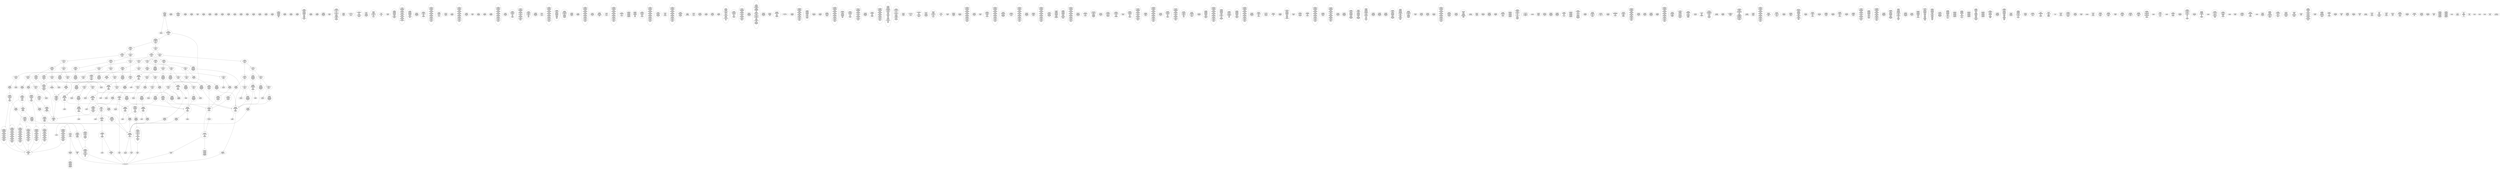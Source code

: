 /* Generated by GvGen v.1.0 (https://www.github.com/stricaud/gvgen) */

digraph G {
compound=true;
   node1 [label="[anywhere]"];
   node2 [label="# 0x0
PUSHX Data
PUSHX Data
MSTORE
CALLVALUE
ISZERO
PUSHX Data
JUMPI
"];
   node3 [label="# 0xc
PUSHX Data
REVERT
"];
   node4 [label="# 0x10
JUMPDEST
PUSHX LogicData
CALLDATASIZE
LT
PUSHX Data
JUMPI
"];
   node5 [label="# 0x1a
PUSHX Data
CALLDATALOAD
PUSHX BitData
SHR
PUSHX LogicData
GT
PUSHX Data
JUMPI
"];
   node6 [label="# 0x2b
PUSHX LogicData
GT
PUSHX Data
JUMPI
"];
   node7 [label="# 0x36
PUSHX LogicData
GT
PUSHX Data
JUMPI
"];
   node8 [label="# 0x41
PUSHX LogicData
GT
PUSHX Data
JUMPI
"];
   node9 [label="# 0x4c
PUSHX LogicData
EQ
PUSHX Data
JUMPI
"];
   node10 [label="# 0x57
PUSHX LogicData
EQ
PUSHX Data
JUMPI
"];
   node11 [label="# 0x62
PUSHX LogicData
EQ
PUSHX Data
JUMPI
"];
   node12 [label="# 0x6d
PUSHX Data
REVERT
"];
   node13 [label="# 0x71
JUMPDEST
PUSHX LogicData
EQ
PUSHX Data
JUMPI
"];
   node14 [label="# 0x7d
PUSHX LogicData
EQ
PUSHX Data
JUMPI
"];
   node15 [label="# 0x88
PUSHX Data
REVERT
"];
   node16 [label="# 0x8c
JUMPDEST
PUSHX LogicData
GT
PUSHX Data
JUMPI
"];
   node17 [label="# 0x98
PUSHX LogicData
EQ
PUSHX Data
JUMPI
"];
   node18 [label="# 0xa3
PUSHX LogicData
EQ
PUSHX Data
JUMPI
"];
   node19 [label="# 0xae
PUSHX LogicData
EQ
PUSHX Data
JUMPI
"];
   node20 [label="# 0xb9
PUSHX Data
REVERT
"];
   node21 [label="# 0xbd
JUMPDEST
PUSHX LogicData
EQ
PUSHX Data
JUMPI
"];
   node22 [label="# 0xc9
PUSHX LogicData
EQ
PUSHX Data
JUMPI
"];
   node23 [label="# 0xd4
PUSHX Data
REVERT
"];
   node24 [label="# 0xd8
JUMPDEST
PUSHX LogicData
GT
PUSHX Data
JUMPI
"];
   node25 [label="# 0xe4
PUSHX LogicData
GT
PUSHX Data
JUMPI
"];
   node26 [label="# 0xef
PUSHX LogicData
EQ
PUSHX Data
JUMPI
"];
   node27 [label="# 0xfa
PUSHX LogicData
EQ
PUSHX Data
JUMPI
"];
   node28 [label="# 0x105
PUSHX LogicData
EQ
PUSHX Data
JUMPI
"];
   node29 [label="# 0x110
PUSHX Data
REVERT
"];
   node30 [label="# 0x114
JUMPDEST
PUSHX LogicData
EQ
PUSHX Data
JUMPI
"];
   node31 [label="# 0x120
PUSHX LogicData
EQ
PUSHX Data
JUMPI
"];
   node32 [label="# 0x12b
PUSHX Data
REVERT
"];
   node33 [label="# 0x12f
JUMPDEST
PUSHX LogicData
EQ
PUSHX Data
JUMPI
"];
   node34 [label="# 0x13b
PUSHX LogicData
EQ
PUSHX Data
JUMPI
"];
   node35 [label="# 0x146
PUSHX LogicData
EQ
PUSHX Data
JUMPI
"];
   node36 [label="# 0x151
PUSHX LogicData
EQ
PUSHX Data
JUMPI
"];
   node37 [label="# 0x15c
PUSHX Data
REVERT
"];
   node38 [label="# 0x160
JUMPDEST
PUSHX LogicData
GT
PUSHX Data
JUMPI
"];
   node39 [label="# 0x16c
PUSHX LogicData
GT
PUSHX Data
JUMPI
"];
   node40 [label="# 0x177
PUSHX LogicData
GT
PUSHX Data
JUMPI
"];
   node41 [label="# 0x182
PUSHX LogicData
EQ
PUSHX Data
JUMPI
"];
   node42 [label="# 0x18d
PUSHX LogicData
EQ
PUSHX Data
JUMPI
"];
   node43 [label="# 0x198
PUSHX LogicData
EQ
PUSHX Data
JUMPI
"];
   node44 [label="# 0x1a3
PUSHX Data
REVERT
"];
   node45 [label="# 0x1a7
JUMPDEST
PUSHX LogicData
EQ
PUSHX Data
JUMPI
"];
   node46 [label="# 0x1b3
PUSHX LogicData
EQ
PUSHX Data
JUMPI
"];
   node47 [label="# 0x1be
PUSHX Data
REVERT
"];
   node48 [label="# 0x1c2
JUMPDEST
PUSHX LogicData
GT
PUSHX Data
JUMPI
"];
   node49 [label="# 0x1ce
PUSHX LogicData
EQ
PUSHX Data
JUMPI
"];
   node50 [label="# 0x1d9
PUSHX LogicData
EQ
PUSHX Data
JUMPI
"];
   node51 [label="# 0x1e4
PUSHX LogicData
EQ
PUSHX Data
JUMPI
"];
   node52 [label="# 0x1ef
PUSHX Data
REVERT
"];
   node53 [label="# 0x1f3
JUMPDEST
PUSHX LogicData
EQ
PUSHX Data
JUMPI
"];
   node54 [label="# 0x1ff
PUSHX LogicData
EQ
PUSHX Data
JUMPI
"];
   node55 [label="# 0x20a
PUSHX Data
REVERT
"];
   node56 [label="# 0x20e
JUMPDEST
PUSHX LogicData
GT
PUSHX Data
JUMPI
"];
   node57 [label="# 0x21a
PUSHX LogicData
GT
PUSHX Data
JUMPI
"];
   node58 [label="# 0x225
PUSHX LogicData
EQ
PUSHX Data
JUMPI
"];
   node59 [label="# 0x230
PUSHX LogicData
EQ
PUSHX Data
JUMPI
"];
   node60 [label="# 0x23b
PUSHX LogicData
EQ
PUSHX Data
JUMPI
"];
   node61 [label="# 0x246
PUSHX Data
REVERT
"];
   node62 [label="# 0x24a
JUMPDEST
PUSHX LogicData
EQ
PUSHX Data
JUMPI
"];
   node63 [label="# 0x256
PUSHX LogicData
EQ
PUSHX Data
JUMPI
"];
   node64 [label="# 0x261
PUSHX Data
REVERT
"];
   node65 [label="# 0x265
JUMPDEST
PUSHX LogicData
EQ
PUSHX Data
JUMPI
"];
   node66 [label="# 0x271
PUSHX LogicData
EQ
PUSHX Data
JUMPI
"];
   node67 [label="# 0x27c
PUSHX LogicData
EQ
PUSHX Data
JUMPI
"];
   node68 [label="# 0x287
PUSHX LogicData
EQ
PUSHX Data
JUMPI
"];
   node69 [label="# 0x292
JUMPDEST
PUSHX Data
REVERT
"];
   node70 [label="# 0x297
JUMPDEST
PUSHX Data
PUSHX Data
CALLDATASIZE
PUSHX Data
PUSHX Data
JUMP
"];
   node71 [label="# 0x2a5
JUMPDEST
PUSHX Data
JUMP
"];
   node72 [label="# 0x2aa
JUMPDEST
PUSHX MemData
MLOAD
ISZERO
ISZERO
MSTORE
PUSHX ArithData
ADD
"];
   node73 [label="# 0x2b6
JUMPDEST
PUSHX MemData
MLOAD
SUB
RETURN
"];
   node74 [label="# 0x2bf
JUMPDEST
PUSHX Data
PUSHX Data
JUMP
"];
   node75 [label="# 0x2c7
JUMPDEST
PUSHX MemData
MLOAD
PUSHX Data
PUSHX Data
JUMP
"];
   node76 [label="# 0x2d4
JUMPDEST
PUSHX Data
PUSHX Data
CALLDATASIZE
PUSHX Data
PUSHX Data
JUMP
"];
   node77 [label="# 0x2e2
JUMPDEST
PUSHX Data
JUMP
"];
   node78 [label="# 0x2e7
JUMPDEST
PUSHX MemData
MLOAD
PUSHX BitData
AND
MSTORE
PUSHX ArithData
ADD
PUSHX Data
JUMP
"];
   node79 [label="# 0x30c
JUMPDEST
PUSHX Data
PUSHX Data
CALLDATASIZE
PUSHX Data
PUSHX Data
JUMP
"];
   node80 [label="# 0x31a
JUMPDEST
PUSHX Data
JUMP
"];
   node81 [label="# 0x31f
JUMPDEST
STOP
"];
   node82 [label="# 0x321
JUMPDEST
PUSHX StorData
SLOAD
PUSHX Data
PUSHX BitData
AND
JUMP
"];
   node83 [label="# 0x341
JUMPDEST
PUSHX StorData
SLOAD
"];
   node84 [label="# 0x345
JUMPDEST
PUSHX MemData
MLOAD
MSTORE
PUSHX ArithData
ADD
PUSHX Data
JUMP
"];
   node85 [label="# 0x353
JUMPDEST
PUSHX Data
PUSHX Data
CALLDATASIZE
PUSHX Data
PUSHX Data
JUMP
"];
   node86 [label="# 0x361
JUMPDEST
PUSHX Data
JUMP
"];
   node87 [label="# 0x366
JUMPDEST
PUSHX Data
PUSHX StorData
SLOAD
JUMP
"];
   node88 [label="# 0x36f
JUMPDEST
PUSHX Data
PUSHX Data
CALLDATASIZE
PUSHX Data
PUSHX Data
JUMP
"];
   node89 [label="# 0x37d
JUMPDEST
PUSHX Data
JUMP
"];
   node90 [label="# 0x382
JUMPDEST
PUSHX Data
PUSHX Data
CALLDATASIZE
PUSHX Data
PUSHX Data
JUMP
"];
   node91 [label="# 0x390
JUMPDEST
PUSHX Data
JUMP
"];
   node92 [label="# 0x395
JUMPDEST
PUSHX Data
PUSHX Data
JUMP
"];
   node93 [label="# 0x39d
JUMPDEST
PUSHX StorData
SLOAD
PUSHX Data
PUSHX BitData
AND
JUMP
"];
   node94 [label="# 0x3bd
JUMPDEST
PUSHX Data
PUSHX Data
CALLDATASIZE
PUSHX Data
PUSHX Data
JUMP
"];
   node95 [label="# 0x3cb
JUMPDEST
PUSHX Data
JUMP
"];
   node96 [label="# 0x3d0
JUMPDEST
PUSHX Data
PUSHX Data
CALLDATASIZE
PUSHX Data
PUSHX Data
JUMP
"];
   node97 [label="# 0x3de
JUMPDEST
PUSHX Data
JUMP
"];
   node98 [label="# 0x3e3
JUMPDEST
PUSHX Data
PUSHX Data
CALLDATASIZE
PUSHX Data
PUSHX Data
JUMP
"];
   node99 [label="# 0x3f1
JUMPDEST
PUSHX Data
JUMP
"];
   node100 [label="# 0x3f6
JUMPDEST
PUSHX Data
PUSHX Data
CALLDATASIZE
PUSHX Data
PUSHX Data
JUMP
"];
   node101 [label="# 0x404
JUMPDEST
PUSHX Data
JUMP
"];
   node102 [label="# 0x409
JUMPDEST
PUSHX Data
PUSHX Data
CALLDATASIZE
PUSHX Data
PUSHX Data
JUMP
"];
   node103 [label="# 0x417
JUMPDEST
PUSHX Data
JUMP
"];
   node104 [label="# 0x41c
JUMPDEST
PUSHX Data
PUSHX Data
JUMP
"];
   node105 [label="# 0x424
JUMPDEST
PUSHX StorData
SLOAD
PUSHX BitData
AND
PUSHX Data
JUMP
"];
   node106 [label="# 0x42f
JUMPDEST
PUSHX Data
PUSHX Data
CALLDATASIZE
PUSHX Data
PUSHX Data
JUMP
"];
   node107 [label="# 0x43d
JUMPDEST
PUSHX Data
JUMP
"];
   node108 [label="# 0x442
JUMPDEST
PUSHX Data
PUSHX Data
CALLDATASIZE
PUSHX Data
PUSHX Data
JUMP
"];
   node109 [label="# 0x450
JUMPDEST
PUSHX Data
JUMP
"];
   node110 [label="# 0x455
JUMPDEST
PUSHX Data
PUSHX Data
JUMP
"];
   node111 [label="# 0x45d
JUMPDEST
PUSHX Data
PUSHX Data
JUMP
"];
   node112 [label="# 0x466
JUMPDEST
PUSHX MemData
MLOAD
PUSHX BitData
AND
MSTORE
PUSHX ArithData
ADD
PUSHX Data
JUMP
"];
   node113 [label="# 0x47f
JUMPDEST
PUSHX Data
PUSHX Data
CALLDATASIZE
PUSHX Data
PUSHX Data
JUMP
"];
   node114 [label="# 0x48d
JUMPDEST
PUSHX Data
JUMP
"];
   node115 [label="# 0x492
JUMPDEST
PUSHX Data
PUSHX Data
JUMP
"];
   node116 [label="# 0x49a
JUMPDEST
PUSHX StorData
SLOAD
PUSHX Data
DIV
PUSHX BitData
AND
PUSHX Data
JUMP
"];
   node117 [label="# 0x4bd
JUMPDEST
PUSHX Data
PUSHX Data
JUMP
"];
   node118 [label="# 0x4c5
JUMPDEST
PUSHX Data
PUSHX Data
CALLDATASIZE
PUSHX Data
PUSHX Data
JUMP
"];
   node119 [label="# 0x4d3
JUMPDEST
PUSHX Data
JUMP
"];
   node120 [label="# 0x4d8
JUMPDEST
PUSHX Data
PUSHX Data
JUMP
"];
   node121 [label="# 0x4e0
JUMPDEST
PUSHX Data
PUSHX Data
CALLDATASIZE
PUSHX Data
PUSHX Data
JUMP
"];
   node122 [label="# 0x4ee
JUMPDEST
PUSHX Data
PUSHX Data
MSTORE
PUSHX Data
MSTORE
PUSHX Data
SHA3
SLOAD
JUMP
"];
   node123 [label="# 0x500
JUMPDEST
PUSHX Data
PUSHX Data
CALLDATASIZE
PUSHX Data
PUSHX Data
JUMP
"];
   node124 [label="# 0x50e
JUMPDEST
PUSHX Data
JUMP
"];
   node125 [label="# 0x513
JUMPDEST
PUSHX Data
PUSHX Data
CALLDATASIZE
PUSHX Data
PUSHX Data
JUMP
"];
   node126 [label="# 0x521
JUMPDEST
PUSHX Data
JUMP
"];
   node127 [label="# 0x526
JUMPDEST
PUSHX Data
PUSHX Data
CALLDATASIZE
PUSHX Data
PUSHX Data
JUMP
"];
   node128 [label="# 0x534
JUMPDEST
PUSHX Data
JUMP
"];
   node129 [label="# 0x539
JUMPDEST
PUSHX Data
PUSHX StorData
SLOAD
JUMP
"];
   node130 [label="# 0x542
JUMPDEST
PUSHX Data
PUSHX Data
JUMP
"];
   node131 [label="# 0x54a
JUMPDEST
PUSHX Data
PUSHX Data
CALLDATASIZE
PUSHX Data
PUSHX Data
JUMP
"];
   node132 [label="# 0x558
JUMPDEST
PUSHX BitData
AND
PUSHX Data
MSTORE
PUSHX Data
PUSHX Data
MSTORE
PUSHX Data
SHA3
AND
MSTORE
MSTORE
SHA3
SLOAD
PUSHX BitData
AND
JUMP
"];
   node133 [label="# 0x593
JUMPDEST
PUSHX Data
PUSHX Data
CALLDATASIZE
PUSHX Data
PUSHX Data
JUMP
"];
   node134 [label="# 0x5a1
JUMPDEST
PUSHX Data
JUMP
"];
   node135 [label="# 0x5a6
JUMPDEST
PUSHX Data
PUSHX Data
CALLDATASIZE
PUSHX Data
PUSHX Data
JUMP
"];
   node136 [label="# 0x5b4
JUMPDEST
PUSHX Data
JUMP
"];
   node137 [label="# 0x5b9
JUMPDEST
PUSHX Data
PUSHX Data
PUSHX Data
JUMP
"];
   node138 [label="# 0x5c4
JUMPDEST
JUMP
"];
   node139 [label="# 0x5ca
JUMPDEST
PUSHX Data
PUSHX StorData
SLOAD
PUSHX Data
PUSHX Data
JUMP
"];
   node140 [label="# 0x5d9
JUMPDEST
PUSHX ArithData
ADD
PUSHX ArithData
DIV
MUL
PUSHX ArithData
ADD
PUSHX MemData
MLOAD
ADD
PUSHX Data
MSTORE
MSTORE
PUSHX ArithData
ADD
SLOAD
PUSHX Data
PUSHX Data
JUMP
"];
   node141 [label="# 0x605
JUMPDEST
ISZERO
PUSHX Data
JUMPI
"];
   node142 [label="# 0x60c
PUSHX LogicData
LT
PUSHX Data
JUMPI
"];
   node143 [label="# 0x614
PUSHX ArithData
SLOAD
DIV
MUL
MSTORE
PUSHX ArithData
ADD
PUSHX Data
JUMP
"];
   node144 [label="# 0x627
JUMPDEST
ADD
PUSHX Data
MSTORE
PUSHX Data
PUSHX Data
SHA3
"];
   node145 [label="# 0x635
JUMPDEST
SLOAD
MSTORE
PUSHX ArithData
ADD
PUSHX ArithData
ADD
GT
PUSHX Data
JUMPI
"];
   node146 [label="# 0x649
SUB
PUSHX BitData
AND
ADD
"];
   node147 [label="# 0x652
JUMPDEST
JUMP
"];
   node148 [label="# 0x65c
JUMPDEST
PUSHX Data
MSTORE
PUSHX Data
PUSHX Data
MSTORE
PUSHX Data
SHA3
SLOAD
PUSHX BitData
AND
PUSHX Data
JUMPI
"];
   node149 [label="# 0x686
PUSHX MemData
MLOAD
PUSHX BitData
PUSHX BitData
SHL
MSTORE
PUSHX Data
PUSHX ArithData
ADD
MSTORE
PUSHX Data
PUSHX ArithData
ADD
MSTORE
PUSHX Data
PUSHX ArithData
ADD
MSTORE
PUSHX Data
PUSHX ArithData
ADD
MSTORE
PUSHX ArithData
ADD
"];
   node150 [label="# 0x6ef
JUMPDEST
PUSHX MemData
MLOAD
SUB
REVERT
"];
   node151 [label="# 0x6f8
JUMPDEST
PUSHX Data
MSTORE
PUSHX Data
PUSHX Data
MSTORE
PUSHX Data
SHA3
SLOAD
PUSHX BitData
AND
JUMP
"];
   node152 [label="# 0x721
JUMPDEST
PUSHX Data
PUSHX Data
PUSHX Data
JUMP
"];
   node153 [label="# 0x72c
JUMPDEST
PUSHX BitData
AND
PUSHX BitData
AND
EQ
ISZERO
PUSHX Data
JUMPI
"];
   node154 [label="# 0x763
PUSHX MemData
MLOAD
PUSHX BitData
PUSHX BitData
SHL
MSTORE
PUSHX Data
PUSHX ArithData
ADD
MSTORE
PUSHX Data
PUSHX ArithData
ADD
MSTORE
PUSHX Data
PUSHX ArithData
ADD
MSTORE
PUSHX Data
PUSHX ArithData
ADD
MSTORE
PUSHX ArithData
ADD
PUSHX Data
JUMP
"];
   node155 [label="# 0x7d0
JUMPDEST
CALLER
PUSHX BitData
AND
EQ
PUSHX Data
JUMPI
"];
   node156 [label="# 0x7ef
PUSHX Data
CALLER
PUSHX Data
JUMP
"];
   node157 [label="# 0x7f9
JUMPDEST
PUSHX Data
JUMPI
"];
   node158 [label="# 0x7fe
PUSHX MemData
MLOAD
PUSHX BitData
PUSHX BitData
SHL
MSTORE
PUSHX Data
PUSHX ArithData
ADD
MSTORE
PUSHX Data
PUSHX ArithData
ADD
MSTORE
PUSHX Data
PUSHX ArithData
ADD
MSTORE
PUSHX Data
PUSHX ArithData
ADD
MSTORE
PUSHX ArithData
ADD
PUSHX Data
JUMP
"];
   node159 [label="# 0x86b
JUMPDEST
PUSHX Data
PUSHX Data
JUMP
"];
   node160 [label="# 0x875
JUMPDEST
JUMP
"];
   node161 [label="# 0x87a
JUMPDEST
PUSHX Data
CALLER
"];
   node162 [label="# 0x87f
JUMPDEST
PUSHX Data
JUMP
"];
   node163 [label="# 0x885
JUMPDEST
PUSHX Data
JUMPI
"];
   node164 [label="# 0x88a
PUSHX MemData
MLOAD
PUSHX BitData
PUSHX BitData
SHL
MSTORE
PUSHX Data
PUSHX ArithData
ADD
MSTORE
PUSHX Data
PUSHX ArithData
ADD
MSTORE
PUSHX Data
PUSHX ArithData
ADD
MSTORE
PUSHX Data
PUSHX ArithData
ADD
MSTORE
PUSHX ArithData
ADD
PUSHX Data
JUMP
"];
   node165 [label="# 0x8f7
JUMPDEST
PUSHX Data
PUSHX Data
JUMP
"];
   node166 [label="# 0x902
JUMPDEST
PUSHX StorData
SLOAD
PUSHX BitData
PUSHX Data
DIV
AND
CALLER
EQ
PUSHX Data
JUMPI
"];
   node167 [label="# 0x928
PUSHX MemData
MLOAD
PUSHX BitData
PUSHX BitData
SHL
MSTORE
PUSHX Data
PUSHX ArithData
ADD
MSTORE
PUSHX ArithData
ADD
MSTORE
PUSHX Data
PUSHX ArithData
ADD
MSTORE
PUSHX ArithData
ADD
PUSHX Data
JUMP
"];
   node168 [label="# 0x96f
JUMPDEST
PUSHX StorData
SLOAD
PUSHX BitData
AND
PUSHX BitData
AND
OR
SSTORE
JUMP
"];
   node169 [label="# 0x9b6
JUMPDEST
PUSHX Data
PUSHX Data
PUSHX Data
JUMP
"];
   node170 [label="# 0x9c1
JUMPDEST
LT
PUSHX Data
JUMPI
"];
   node171 [label="# 0x9c8
PUSHX MemData
MLOAD
PUSHX BitData
PUSHX BitData
SHL
MSTORE
PUSHX Data
PUSHX ArithData
ADD
MSTORE
PUSHX Data
PUSHX ArithData
ADD
MSTORE
PUSHX Data
PUSHX ArithData
ADD
MSTORE
PUSHX Data
PUSHX ArithData
ADD
MSTORE
PUSHX ArithData
ADD
PUSHX Data
JUMP
"];
   node172 [label="# 0xa35
JUMPDEST
PUSHX BitData
AND
PUSHX Data
MSTORE
PUSHX Data
PUSHX Data
MSTORE
PUSHX Data
SHA3
MSTORE
MSTORE
SHA3
SLOAD
JUMP
"];
   node173 [label="# 0xa6b
JUMPDEST
PUSHX StorData
SLOAD
PUSHX BitData
PUSHX Data
DIV
AND
CALLER
EQ
PUSHX Data
JUMPI
"];
   node174 [label="# 0xa91
PUSHX MemData
MLOAD
PUSHX BitData
PUSHX BitData
SHL
MSTORE
PUSHX Data
PUSHX ArithData
ADD
MSTORE
PUSHX ArithData
ADD
MSTORE
PUSHX Data
PUSHX ArithData
ADD
MSTORE
PUSHX ArithData
ADD
PUSHX Data
JUMP
"];
   node175 [label="# 0xad8
JUMPDEST
PUSHX Data
PUSHX Data
JUMP
"];
   node176 [label="# 0xae0
JUMPDEST
JUMP
"];
   node177 [label="# 0xae2
JUMPDEST
PUSHX Data
PUSHX MemData
MLOAD
PUSHX ArithData
ADD
PUSHX Data
MSTORE
PUSHX Data
MSTORE
PUSHX Data
JUMP
"];
   node178 [label="# 0xafd
JUMPDEST
PUSHX Data
CALLER
PUSHX Data
JUMP
"];
   node179 [label="# 0xb06
JUMPDEST
PUSHX Data
JUMPI
"];
   node180 [label="# 0xb0b
PUSHX MemData
MLOAD
PUSHX BitData
PUSHX BitData
SHL
MSTORE
PUSHX Data
PUSHX ArithData
ADD
MSTORE
PUSHX Data
PUSHX ArithData
ADD
MSTORE
PUSHX Data
PUSHX ArithData
ADD
MSTORE
PUSHX Data
PUSHX ArithData
ADD
MSTORE
PUSHX ArithData
ADD
PUSHX Data
JUMP
"];
   node181 [label="# 0xb78
JUMPDEST
PUSHX Data
PUSHX Data
JUMP
"];
   node182 [label="# 0xb81
JUMPDEST
JUMP
"];
   node183 [label="# 0xb84
JUMPDEST
PUSHX Data
PUSHX Data
PUSHX StorData
SLOAD
JUMP
"];
   node184 [label="# 0xb8f
JUMPDEST
LT
PUSHX Data
JUMPI
"];
   node185 [label="# 0xb96
PUSHX MemData
MLOAD
PUSHX BitData
PUSHX BitData
SHL
MSTORE
PUSHX Data
PUSHX ArithData
ADD
MSTORE
PUSHX Data
PUSHX ArithData
ADD
MSTORE
PUSHX Data
PUSHX ArithData
ADD
MSTORE
PUSHX Data
PUSHX ArithData
ADD
MSTORE
PUSHX ArithData
ADD
PUSHX Data
JUMP
"];
   node186 [label="# 0xc03
JUMPDEST
PUSHX StorData
SLOAD
LT
PUSHX Data
JUMPI
"];
   node187 [label="# 0xc0f
PUSHX Data
PUSHX Data
MSTORE
PUSHX Data
PUSHX Data
MSTORE
PUSHX Data
PUSHX Data
REVERT
"];
   node188 [label="# 0xc3d
JUMPDEST
PUSHX Data
MSTORE
PUSHX Data
PUSHX Data
SHA3
ADD
SLOAD
JUMP
"];
   node189 [label="# 0xc4f
JUMPDEST
PUSHX StorData
SLOAD
PUSHX BitData
AND
CALLER
EQ
PUSHX Data
JUMPI
"];
   node190 [label="# 0xc6f
PUSHX MemData
MLOAD
PUSHX BitData
PUSHX BitData
SHL
MSTORE
PUSHX Data
PUSHX ArithData
ADD
MSTORE
PUSHX Data
PUSHX ArithData
ADD
MSTORE
PUSHX Data
PUSHX ArithData
ADD
MSTORE
PUSHX Data
PUSHX ArithData
ADD
MSTORE
PUSHX ArithData
ADD
PUSHX Data
JUMP
"];
   node191 [label="# 0xcdc
JUMPDEST
PUSHX StorData
SLOAD
PUSHX Data
PUSHX Data
PUSHX Data
JUMP
"];
   node192 [label="# 0xcec
JUMPDEST
GT
ISZERO
PUSHX Data
JUMPI
"];
   node193 [label="# 0xcf3
PUSHX MemData
MLOAD
PUSHX BitData
PUSHX BitData
SHL
MSTORE
PUSHX Data
PUSHX ArithData
ADD
MSTORE
PUSHX Data
PUSHX ArithData
ADD
MSTORE
PUSHX Data
PUSHX ArithData
ADD
MSTORE
PUSHX Data
PUSHX ArithData
ADD
MSTORE
PUSHX ArithData
ADD
PUSHX Data
JUMP
"];
   node194 [label="# 0xd60
JUMPDEST
PUSHX StorData
PUSHX Data
SLOAD
PUSHX Data
PUSHX Data
JUMP
"];
   node195 [label="# 0xd72
JUMPDEST
SSTORE
PUSHX Data
"];
   node196 [label="# 0xd7b
JUMPDEST
GT
PUSHX Data
JUMPI
"];
   node197 [label="# 0xd83
PUSHX Data
PUSHX Data
PUSHX Data
JUMP
"];
   node198 [label="# 0xd90
JUMPDEST
PUSHX Data
JUMP
"];
   node199 [label="# 0xd95
JUMPDEST
PUSHX Data
PUSHX Data
JUMP
"];
   node200 [label="# 0xd9f
JUMPDEST
PUSHX Data
JUMP
"];
   node201 [label="# 0xda7
JUMPDEST
PUSHX Data
MLOAD
MSTORE
PUSHX ArithData
ADD
MSTORE
PUSHX BitData
AND
ADD
MSTORE
PUSHX ArithData
ADD
MSTORE
MLOAD
PUSHX Data
SUB
PUSHX ArithData
ADD
LOGX
JUMP
"];
   node202 [label="# 0xe0a
JUMPDEST
PUSHX StorData
SLOAD
PUSHX BitData
PUSHX Data
DIV
AND
CALLER
EQ
PUSHX Data
JUMPI
"];
   node203 [label="# 0xe30
PUSHX MemData
MLOAD
PUSHX BitData
PUSHX BitData
SHL
MSTORE
PUSHX Data
PUSHX ArithData
ADD
MSTORE
PUSHX ArithData
ADD
MSTORE
PUSHX Data
PUSHX ArithData
ADD
MSTORE
PUSHX ArithData
ADD
PUSHX Data
JUMP
"];
   node204 [label="# 0xe77
JUMPDEST
PUSHX Data
PUSHX Data
PUSHX Data
JUMP
"];
   node205 [label="# 0xe83
JUMPDEST
PUSHX StorData
SLOAD
PUSHX BitData
AND
CALLER
EQ
PUSHX Data
JUMPI
"];
   node206 [label="# 0xea3
PUSHX MemData
MLOAD
PUSHX BitData
PUSHX BitData
SHL
MSTORE
PUSHX Data
PUSHX ArithData
ADD
MSTORE
PUSHX Data
PUSHX ArithData
ADD
MSTORE
PUSHX Data
PUSHX ArithData
ADD
MSTORE
PUSHX Data
PUSHX ArithData
ADD
MSTORE
PUSHX ArithData
ADD
PUSHX Data
JUMP
"];
   node207 [label="# 0xf10
JUMPDEST
PUSHX StorData
SLOAD
ISZERO
PUSHX Data
JUMPI
"];
   node208 [label="# 0xf19
PUSHX MemData
MLOAD
PUSHX BitData
PUSHX BitData
SHL
MSTORE
PUSHX Data
PUSHX ArithData
ADD
MSTORE
PUSHX Data
PUSHX ArithData
ADD
MSTORE
PUSHX Data
PUSHX ArithData
ADD
MSTORE
PUSHX Data
PUSHX ArithData
ADD
MSTORE
PUSHX ArithData
ADD
PUSHX Data
JUMP
"];
   node209 [label="# 0xf86
JUMPDEST
PUSHX Data
PUSHX Data
PUSHX Data
NUMBER
PUSHX Data
JUMP
"];
   node210 [label="# 0xf93
JUMPDEST
PUSHX Data
MLOAD
BLOCKHASH
PUSHX ArithData
ADD
MSTORE
PUSHX BitData
COINBASE
PUSHX BitData
SHL
AND
ADD
MSTORE
DIFFICULTY
PUSHX ArithData
ADD
MSTORE
PUSHX ArithData
ADD
PUSHX MemData
MLOAD
PUSHX ArithData
SUB
ADD
MSTORE
MSTORE
MLOAD
PUSHX ArithData
ADD
SHA3
PUSHX Data
PUSHX Data
PUSHX Data
JUMP
"];
   node211 [label="# 0x1015
JUMPDEST
PUSHX Data
PUSHX Data
PUSHX Data
JUMP
"];
   node212 [label="# 0x1020
JUMPDEST
PUSHX Data
SSTORE
JUMP
"];
   node213 [label="# 0x1026
JUMPDEST
PUSHX Data
PUSHX StorData
SLOAD
GT
ISZERO
ISZERO
PUSHX Data
JUMPI
"];
   node214 [label="# 0x1035
PUSHX LogicData
GT
"];
   node215 [label="# 0x103a
JUMPDEST
PUSHX Data
JUMPI
"];
   node216 [label="# 0x103f
PUSHX MemData
MLOAD
PUSHX BitData
PUSHX BitData
SHL
MSTORE
PUSHX Data
PUSHX ArithData
ADD
MSTORE
PUSHX Data
PUSHX ArithData
ADD
MSTORE
PUSHX Data
PUSHX ArithData
ADD
MSTORE
PUSHX ArithData
ADD
PUSHX Data
JUMP
"];
   node217 [label="# 0x1086
JUMPDEST
PUSHX Data
MSTORE
PUSHX Data
PUSHX Data
MSTORE
PUSHX Data
SHA3
SLOAD
PUSHX BitData
AND
ISZERO
PUSHX Data
JUMPI
"];
   node218 [label="# 0x10b1
PUSHX Data
PUSHX Data
JUMP
"];
   node219 [label="# 0x10b9
JUMPDEST
PUSHX Data
JUMP
"];
   node220 [label="# 0x10c1
JUMPDEST
PUSHX Data
PUSHX BitData
AND
PUSHX Data
JUMPI
"];
   node221 [label="# 0x10df
PUSHX MemData
MLOAD
PUSHX BitData
PUSHX BitData
SHL
MSTORE
PUSHX Data
PUSHX ArithData
ADD
MSTORE
PUSHX Data
PUSHX ArithData
ADD
MSTORE
PUSHX Data
PUSHX ArithData
ADD
MSTORE
PUSHX Data
PUSHX ArithData
ADD
MSTORE
PUSHX ArithData
ADD
PUSHX Data
JUMP
"];
   node222 [label="# 0x114c
JUMPDEST
PUSHX BitData
AND
PUSHX Data
MSTORE
PUSHX Data
PUSHX Data
MSTORE
PUSHX Data
SHA3
SLOAD
JUMP
"];
   node223 [label="# 0x1175
JUMPDEST
PUSHX StorData
SLOAD
PUSHX BitData
PUSHX Data
DIV
AND
CALLER
EQ
PUSHX Data
JUMPI
"];
   node224 [label="# 0x119b
PUSHX MemData
MLOAD
PUSHX BitData
PUSHX BitData
SHL
MSTORE
PUSHX Data
PUSHX ArithData
ADD
MSTORE
PUSHX ArithData
ADD
MSTORE
PUSHX Data
PUSHX ArithData
ADD
MSTORE
PUSHX ArithData
ADD
PUSHX Data
JUMP
"];
   node225 [label="# 0x11e2
JUMPDEST
PUSHX Data
PUSHX Data
PUSHX Data
JUMP
"];
   node226 [label="# 0x11ec
JUMPDEST
PUSHX StorData
SLOAD
PUSHX BitData
PUSHX Data
DIV
AND
CALLER
EQ
PUSHX Data
JUMPI
"];
   node227 [label="# 0x1212
PUSHX MemData
MLOAD
PUSHX BitData
PUSHX BitData
SHL
MSTORE
PUSHX Data
PUSHX ArithData
ADD
MSTORE
PUSHX ArithData
ADD
MSTORE
PUSHX Data
PUSHX ArithData
ADD
MSTORE
PUSHX ArithData
ADD
PUSHX Data
JUMP
"];
   node228 [label="# 0x1259
JUMPDEST
PUSHX Data
PUSHX Data
PUSHX Data
JUMP
"];
   node229 [label="# 0x1265
JUMPDEST
PUSHX StorData
SLOAD
PUSHX BitData
PUSHX Data
DIV
AND
CALLER
EQ
PUSHX Data
JUMPI
"];
   node230 [label="# 0x128b
PUSHX MemData
MLOAD
PUSHX BitData
PUSHX BitData
SHL
MSTORE
PUSHX Data
PUSHX ArithData
ADD
MSTORE
PUSHX ArithData
ADD
MSTORE
PUSHX Data
PUSHX ArithData
ADD
MSTORE
PUSHX ArithData
ADD
PUSHX Data
JUMP
"];
   node231 [label="# 0x12d2
JUMPDEST
PUSHX Data
PUSHX Data
JUMP
"];
   node232 [label="# 0x12da
JUMPDEST
PUSHX Data
PUSHX StorData
SLOAD
PUSHX Data
PUSHX Data
JUMP
"];
   node233 [label="# 0x12e9
JUMPDEST
PUSHX BitData
AND
CALLER
EQ
ISZERO
PUSHX Data
JUMPI
"];
   node234 [label="# 0x1308
PUSHX MemData
MLOAD
PUSHX BitData
PUSHX BitData
SHL
MSTORE
PUSHX Data
PUSHX ArithData
ADD
MSTORE
PUSHX Data
PUSHX ArithData
ADD
MSTORE
PUSHX Data
PUSHX ArithData
ADD
MSTORE
PUSHX ArithData
ADD
PUSHX Data
JUMP
"];
   node235 [label="# 0x134f
JUMPDEST
CALLER
PUSHX Data
MSTORE
PUSHX Data
PUSHX ArithData
MSTORE
PUSHX MemData
SHA3
PUSHX BitData
AND
MSTORE
MSTORE
SHA3
SLOAD
PUSHX BitData
AND
ISZERO
ISZERO
OR
SSTORE
MLOAD
MSTORE
PUSHX Data
ADD
PUSHX MemData
MLOAD
SUB
LOGX
JUMP
"];
   node236 [label="# 0x13e6
JUMPDEST
PUSHX StorData
SLOAD
PUSHX Data
PUSHX Data
JUMP
"];
   node237 [label="# 0x13f3
JUMPDEST
PUSHX ArithData
ADD
PUSHX ArithData
DIV
MUL
PUSHX ArithData
ADD
PUSHX MemData
MLOAD
ADD
PUSHX Data
MSTORE
MSTORE
PUSHX ArithData
ADD
SLOAD
PUSHX Data
PUSHX Data
JUMP
"];
   node238 [label="# 0x141f
JUMPDEST
ISZERO
PUSHX Data
JUMPI
"];
   node239 [label="# 0x1426
PUSHX LogicData
LT
PUSHX Data
JUMPI
"];
   node240 [label="# 0x142e
PUSHX ArithData
SLOAD
DIV
MUL
MSTORE
PUSHX ArithData
ADD
PUSHX Data
JUMP
"];
   node241 [label="# 0x1441
JUMPDEST
ADD
PUSHX Data
MSTORE
PUSHX Data
PUSHX Data
SHA3
"];
   node242 [label="# 0x144f
JUMPDEST
SLOAD
MSTORE
PUSHX ArithData
ADD
PUSHX ArithData
ADD
GT
PUSHX Data
JUMPI
"];
   node243 [label="# 0x1463
SUB
PUSHX BitData
AND
ADD
"];
   node244 [label="# 0x146c
JUMPDEST
JUMP
"];
   node245 [label="# 0x1474
JUMPDEST
PUSHX Data
CALLER
PUSHX Data
JUMP
"];
   node246 [label="# 0x147e
JUMPDEST
PUSHX Data
JUMPI
"];
   node247 [label="# 0x1483
PUSHX MemData
MLOAD
PUSHX BitData
PUSHX BitData
SHL
MSTORE
PUSHX Data
PUSHX ArithData
ADD
MSTORE
PUSHX Data
PUSHX ArithData
ADD
MSTORE
PUSHX Data
PUSHX ArithData
ADD
MSTORE
PUSHX Data
PUSHX ArithData
ADD
MSTORE
PUSHX ArithData
ADD
PUSHX Data
JUMP
"];
   node248 [label="# 0x14f0
JUMPDEST
PUSHX Data
PUSHX Data
JUMP
"];
   node249 [label="# 0x14fc
JUMPDEST
JUMP
"];
   node250 [label="# 0x1502
JUMPDEST
PUSHX StorData
SLOAD
PUSHX BitData
AND
CALLER
EQ
PUSHX Data
JUMPI
"];
   node251 [label="# 0x1522
PUSHX MemData
MLOAD
PUSHX BitData
PUSHX BitData
SHL
MSTORE
PUSHX Data
PUSHX ArithData
ADD
MSTORE
PUSHX Data
PUSHX ArithData
ADD
MSTORE
PUSHX Data
PUSHX ArithData
ADD
MSTORE
PUSHX Data
PUSHX ArithData
ADD
MSTORE
PUSHX ArithData
ADD
PUSHX Data
JUMP
"];
   node252 [label="# 0x158f
JUMPDEST
PUSHX Data
PUSHX StorData
SLOAD
PUSHX Data
PUSHX Data
PUSHX Data
JUMP
"];
   node253 [label="# 0x15a0
JUMPDEST
PUSHX LogicData
GT
PUSHX Data
JUMPI
"];
   node254 [label="# 0x15ac
PUSHX MemData
MLOAD
PUSHX BitData
PUSHX BitData
SHL
MSTORE
PUSHX Data
PUSHX ArithData
ADD
MSTORE
PUSHX Data
PUSHX ArithData
ADD
MSTORE
PUSHX Data
PUSHX ArithData
ADD
MSTORE
PUSHX Data
PUSHX ArithData
ADD
MSTORE
PUSHX ArithData
ADD
PUSHX Data
JUMP
"];
   node255 [label="# 0x1619
JUMPDEST
PUSHX Data
PUSHX Data
PUSHX Data
JUMP
"];
   node256 [label="# 0x1624
JUMPDEST
PUSHX BitData
AND
PUSHX Data
JUMPI
"];
   node257 [label="# 0x1642
PUSHX MemData
MLOAD
PUSHX BitData
PUSHX BitData
SHL
MSTORE
PUSHX Data
PUSHX ArithData
ADD
MSTORE
PUSHX Data
PUSHX ArithData
ADD
MSTORE
PUSHX Data
PUSHX ArithData
ADD
MSTORE
PUSHX Data
PUSHX ArithData
ADD
MSTORE
PUSHX ArithData
ADD
PUSHX Data
JUMP
"];
   node258 [label="# 0x16af
JUMPDEST
PUSHX StorData
SLOAD
PUSHX Data
PUSHX Data
PUSHX Data
JUMP
"];
   node259 [label="# 0x16bf
JUMPDEST
SSTORE
PUSHX Data
MSTORE
PUSHX Data
PUSHX Data
MSTORE
PUSHX Data
SHA3
SSTORE
PUSHX Data
PUSHX Data
JUMP
"];
   node260 [label="# 0x16df
JUMPDEST
PUSHX Data
MSTORE
PUSHX Data
PUSHX Data
MSTORE
PUSHX Data
SHA3
SLOAD
PUSHX Data
PUSHX BitData
AND
PUSHX Data
JUMPI
"];
   node261 [label="# 0x170c
PUSHX MemData
MLOAD
PUSHX BitData
PUSHX BitData
SHL
MSTORE
PUSHX Data
PUSHX ArithData
ADD
MSTORE
PUSHX Data
PUSHX ArithData
ADD
MSTORE
PUSHX Data
PUSHX ArithData
ADD
MSTORE
PUSHX Data
PUSHX ArithData
ADD
MSTORE
PUSHX ArithData
ADD
PUSHX Data
JUMP
"];
   node262 [label="# 0x1779
JUMPDEST
PUSHX Data
PUSHX Data
PUSHX Data
JUMP
"];
   node263 [label="# 0x1783
JUMPDEST
PUSHX LogicData
MLOAD
GT
PUSHX Data
JUMPI
"];
   node264 [label="# 0x178f
PUSHX MemData
MLOAD
PUSHX ArithData
ADD
PUSHX Data
MSTORE
PUSHX Data
MSTORE
PUSHX Data
JUMP
"];
   node265 [label="# 0x17a3
JUMPDEST
PUSHX Data
PUSHX Data
JUMP
"];
   node266 [label="# 0x17ad
JUMPDEST
PUSHX MemData
MLOAD
PUSHX ArithData
ADD
PUSHX Data
PUSHX Data
JUMP
"];
   node267 [label="# 0x17be
JUMPDEST
PUSHX MemData
MLOAD
PUSHX ArithData
SUB
SUB
MSTORE
PUSHX Data
MSTORE
"];
   node268 [label="# 0x17ce
JUMPDEST
JUMP
"];
   node269 [label="# 0x17d5
JUMPDEST
PUSHX Data
PUSHX StorData
SLOAD
PUSHX Data
PUSHX Data
JUMP
"];
   node270 [label="# 0x17e4
JUMPDEST
PUSHX StorData
SLOAD
PUSHX BitData
PUSHX Data
DIV
AND
CALLER
EQ
PUSHX Data
JUMPI
"];
   node271 [label="# 0x180a
PUSHX MemData
MLOAD
PUSHX BitData
PUSHX BitData
SHL
MSTORE
PUSHX Data
PUSHX ArithData
ADD
MSTORE
PUSHX ArithData
ADD
MSTORE
PUSHX Data
PUSHX ArithData
ADD
MSTORE
PUSHX ArithData
ADD
PUSHX Data
JUMP
"];
   node272 [label="# 0x1851
JUMPDEST
PUSHX BitData
AND
PUSHX Data
JUMPI
"];
   node273 [label="# 0x186d
PUSHX MemData
MLOAD
PUSHX BitData
PUSHX BitData
SHL
MSTORE
PUSHX Data
PUSHX ArithData
ADD
MSTORE
PUSHX Data
PUSHX ArithData
ADD
MSTORE
PUSHX Data
PUSHX ArithData
ADD
MSTORE
PUSHX Data
PUSHX ArithData
ADD
MSTORE
PUSHX ArithData
ADD
PUSHX Data
JUMP
"];
   node274 [label="# 0x18da
JUMPDEST
PUSHX Data
PUSHX Data
JUMP
"];
   node275 [label="# 0x18e3
JUMPDEST
PUSHX StorData
SLOAD
PUSHX BitData
PUSHX Data
DIV
AND
CALLER
EQ
PUSHX Data
JUMPI
"];
   node276 [label="# 0x1909
PUSHX MemData
MLOAD
PUSHX BitData
PUSHX BitData
SHL
MSTORE
PUSHX Data
PUSHX ArithData
ADD
MSTORE
PUSHX ArithData
ADD
MSTORE
PUSHX Data
PUSHX ArithData
ADD
MSTORE
PUSHX ArithData
ADD
PUSHX Data
JUMP
"];
   node277 [label="# 0x1950
JUMPDEST
PUSHX StorData
SLOAD
PUSHX BitData
AND
PUSHX BitData
AND
OR
SSTORE
JUMP
"];
   node278 [label="# 0x1997
JUMPDEST
PUSHX Data
PUSHX BitData
AND
PUSHX LogicData
EQ
PUSHX Data
JUMPI
"];
   node279 [label="# 0x19e4
PUSHX Data
PUSHX Data
JUMP
"];
   node280 [label="# 0x19ed
JUMPDEST
PUSHX Data
MSTORE
PUSHX Data
PUSHX Data
MSTORE
PUSHX Data
SHA3
SLOAD
PUSHX BitData
AND
PUSHX Data
JUMPI
"];
   node281 [label="# 0x1a18
PUSHX MemData
MLOAD
PUSHX BitData
PUSHX BitData
SHL
MSTORE
PUSHX Data
PUSHX ArithData
ADD
MSTORE
PUSHX Data
PUSHX ArithData
ADD
MSTORE
PUSHX Data
PUSHX ArithData
ADD
MSTORE
PUSHX Data
PUSHX ArithData
ADD
MSTORE
PUSHX ArithData
ADD
PUSHX Data
JUMP
"];
   node282 [label="# 0x1a85
JUMPDEST
PUSHX Data
MSTORE
PUSHX Data
PUSHX Data
MSTORE
PUSHX Data
SHA3
SLOAD
PUSHX BitData
AND
PUSHX BitData
AND
OR
SSTORE
PUSHX Data
PUSHX Data
JUMP
"];
   node283 [label="# 0x1adf
JUMPDEST
PUSHX BitData
AND
PUSHX Data
PUSHX MemData
MLOAD
PUSHX MemData
MLOAD
SUB
LOGX
JUMP
"];
   node284 [label="# 0x1b25
JUMPDEST
PUSHX Data
MSTORE
PUSHX Data
PUSHX Data
MSTORE
PUSHX Data
SHA3
SLOAD
PUSHX BitData
AND
PUSHX Data
JUMPI
"];
   node285 [label="# 0x1b4f
PUSHX MemData
MLOAD
PUSHX BitData
PUSHX BitData
SHL
MSTORE
PUSHX Data
PUSHX ArithData
ADD
MSTORE
PUSHX Data
PUSHX ArithData
ADD
MSTORE
PUSHX Data
PUSHX ArithData
ADD
MSTORE
PUSHX Data
PUSHX ArithData
ADD
MSTORE
PUSHX ArithData
ADD
PUSHX Data
JUMP
"];
   node286 [label="# 0x1bbc
JUMPDEST
PUSHX Data
PUSHX Data
PUSHX Data
JUMP
"];
   node287 [label="# 0x1bc7
JUMPDEST
PUSHX BitData
AND
PUSHX BitData
AND
EQ
PUSHX Data
JUMPI
"];
   node288 [label="# 0x1bfe
PUSHX BitData
AND
PUSHX Data
PUSHX Data
JUMP
"];
   node289 [label="# 0x1c1e
JUMPDEST
PUSHX BitData
AND
EQ
"];
   node290 [label="# 0x1c36
JUMPDEST
PUSHX Data
JUMPI
"];
   node291 [label="# 0x1c3c
PUSHX BitData
AND
PUSHX Data
MSTORE
PUSHX Data
PUSHX Data
MSTORE
PUSHX Data
SHA3
AND
MSTORE
MSTORE
SHA3
SLOAD
PUSHX BitData
AND
"];
   node292 [label="# 0x1c73
JUMPDEST
JUMP
"];
   node293 [label="# 0x1c7b
JUMPDEST
PUSHX BitData
AND
PUSHX Data
PUSHX Data
JUMP
"];
   node294 [label="# 0x1c9b
JUMPDEST
PUSHX BitData
AND
EQ
PUSHX Data
JUMPI
"];
   node295 [label="# 0x1cb7
PUSHX MemData
MLOAD
PUSHX BitData
PUSHX BitData
SHL
MSTORE
PUSHX Data
PUSHX ArithData
ADD
MSTORE
PUSHX Data
PUSHX ArithData
ADD
MSTORE
PUSHX Data
PUSHX ArithData
ADD
MSTORE
PUSHX Data
PUSHX ArithData
ADD
MSTORE
PUSHX ArithData
ADD
PUSHX Data
JUMP
"];
   node296 [label="# 0x1d24
JUMPDEST
PUSHX BitData
AND
PUSHX Data
JUMPI
"];
   node297 [label="# 0x1d40
PUSHX MemData
MLOAD
PUSHX BitData
PUSHX BitData
SHL
MSTORE
PUSHX Data
PUSHX ArithData
ADD
MSTORE
PUSHX ArithData
ADD
MSTORE
PUSHX Data
PUSHX ArithData
ADD
MSTORE
PUSHX Data
PUSHX ArithData
ADD
MSTORE
PUSHX ArithData
ADD
PUSHX Data
JUMP
"];
   node298 [label="# 0x1dac
JUMPDEST
PUSHX Data
PUSHX Data
JUMP
"];
   node299 [label="# 0x1db7
JUMPDEST
PUSHX Data
PUSHX Data
PUSHX Data
JUMP
"];
   node300 [label="# 0x1dc2
JUMPDEST
PUSHX BitData
AND
PUSHX Data
MSTORE
PUSHX Data
PUSHX Data
MSTORE
PUSHX Data
SHA3
SLOAD
PUSHX Data
PUSHX Data
PUSHX Data
JUMP
"];
   node301 [label="# 0x1df8
JUMPDEST
SSTORE
PUSHX BitData
AND
PUSHX Data
MSTORE
PUSHX Data
PUSHX Data
MSTORE
PUSHX Data
SHA3
SLOAD
PUSHX Data
PUSHX Data
PUSHX Data
JUMP
"];
   node302 [label="# 0x1e33
JUMPDEST
SSTORE
PUSHX Data
MSTORE
PUSHX Data
PUSHX Data
MSTORE
PUSHX MemData
SHA3
SLOAD
PUSHX BitData
AND
PUSHX BitData
AND
OR
SSTORE
MLOAD
AND
PUSHX Data
LOGX
JUMP
"];
   node303 [label="# 0x1eb9
JUMPDEST
PUSHX StorData
SLOAD
PUSHX BitData
AND
PUSHX Data
JUMPI
"];
   node304 [label="# 0x1ec4
PUSHX MemData
MLOAD
PUSHX BitData
PUSHX BitData
SHL
MSTORE
PUSHX Data
PUSHX ArithData
ADD
MSTORE
PUSHX Data
PUSHX ArithData
ADD
MSTORE
PUSHX Data
PUSHX ArithData
ADD
MSTORE
PUSHX ArithData
ADD
PUSHX Data
JUMP
"];
   node305 [label="# 0x1f0b
JUMPDEST
PUSHX StorData
SLOAD
PUSHX BitData
AND
SSTORE
PUSHX Data
CALLER
"];
   node306 [label="# 0x1f56
JUMPDEST
PUSHX MemData
MLOAD
PUSHX BitData
AND
MSTORE
PUSHX ArithData
ADD
PUSHX MemData
MLOAD
SUB
LOGX
JUMP
"];
   node307 [label="# 0x1f80
JUMPDEST
PUSHX Data
PUSHX Data
PUSHX Data
JUMP
"];
   node308 [label="# 0x1f8b
JUMPDEST
PUSHX Data
PUSHX Data
PUSHX Data
JUMP
"];
   node309 [label="# 0x1f99
JUMPDEST
PUSHX Data
PUSHX Data
PUSHX Data
JUMP
"];
   node310 [label="# 0x1fa4
JUMPDEST
PUSHX BitData
AND
PUSHX Data
MSTORE
PUSHX Data
PUSHX Data
MSTORE
PUSHX Data
SHA3
SLOAD
PUSHX Data
PUSHX Data
PUSHX Data
JUMP
"];
   node311 [label="# 0x1fda
JUMPDEST
SSTORE
PUSHX Data
MSTORE
PUSHX Data
PUSHX Data
MSTORE
PUSHX MemData
SHA3
SLOAD
PUSHX BitData
AND
SSTORE
MLOAD
PUSHX BitData
AND
PUSHX Data
LOGX
JUMP
"];
   node312 [label="# 0x2059
JUMPDEST
PUSHX Data
PUSHX MemData
MLOAD
PUSHX ArithData
ADD
PUSHX Data
MSTORE
PUSHX Data
MSTORE
PUSHX Data
JUMP
"];
   node313 [label="# 0x2073
JUMPDEST
JUMP
"];
   node314 [label="# 0x2077
JUMPDEST
PUSHX StorData
SLOAD
PUSHX BitData
AND
PUSHX ArithData
MUL
PUSHX BitData
AND
OR
SSTORE
PUSHX MemData
MLOAD
DIV
AND
PUSHX Data
PUSHX Data
LOGX
JUMP
"];
   node315 [label="# 0x20f5
JUMPDEST
PUSHX StorData
SLOAD
PUSHX BitData
AND
ISZERO
PUSHX Data
JUMPI
"];
   node316 [label="# 0x2101
PUSHX MemData
MLOAD
PUSHX BitData
PUSHX BitData
SHL
MSTORE
PUSHX Data
PUSHX ArithData
ADD
MSTORE
PUSHX Data
PUSHX ArithData
ADD
MSTORE
PUSHX Data
PUSHX ArithData
ADD
MSTORE
PUSHX ArithData
ADD
PUSHX Data
JUMP
"];
   node317 [label="# 0x2148
JUMPDEST
PUSHX StorData
SLOAD
PUSHX BitData
AND
PUSHX BitData
OR
SSTORE
PUSHX Data
PUSHX Data
CALLER
JUMP
"];
   node318 [label="# 0x219b
JUMPDEST
PUSHX Data
PUSHX Data
JUMP
"];
   node319 [label="# 0x21a6
JUMPDEST
PUSHX Data
PUSHX Data
JUMP
"];
   node320 [label="# 0x21b2
JUMPDEST
PUSHX Data
JUMPI
"];
   node321 [label="# 0x21b7
PUSHX MemData
MLOAD
PUSHX BitData
PUSHX BitData
SHL
MSTORE
PUSHX Data
PUSHX ArithData
ADD
MSTORE
PUSHX Data
PUSHX ArithData
ADD
MSTORE
PUSHX Data
PUSHX ArithData
ADD
MSTORE
PUSHX Data
PUSHX ArithData
ADD
MSTORE
PUSHX ArithData
ADD
PUSHX Data
JUMP
"];
   node322 [label="# 0x2224
JUMPDEST
PUSHX Data
PUSHX StorData
SLOAD
PUSHX Data
PUSHX Data
JUMP
"];
   node323 [label="# 0x2233
JUMPDEST
PUSHX Data
PUSHX Data
JUMPI
"];
   node324 [label="# 0x223b
PUSHX Data
MLOAD
ADD
MSTORE
PUSHX Data
MSTORE
PUSHX Data
PUSHX ArithData
ADD
MSTORE
JUMP
"];
   node325 [label="# 0x2273
JUMPDEST
PUSHX Data
"];
   node326 [label="# 0x2277
JUMPDEST
ISZERO
PUSHX Data
JUMPI
"];
   node327 [label="# 0x227e
PUSHX Data
PUSHX Data
JUMP
"];
   node328 [label="# 0x2287
JUMPDEST
PUSHX Data
PUSHX Data
PUSHX Data
JUMP
"];
   node329 [label="# 0x2296
JUMPDEST
PUSHX Data
JUMP
"];
   node330 [label="# 0x229d
JUMPDEST
PUSHX Data
PUSHX LogicData
GT
ISZERO
PUSHX Data
JUMPI
"];
   node331 [label="# 0x22b1
PUSHX Data
PUSHX Data
MSTORE
PUSHX Data
PUSHX Data
MSTORE
PUSHX Data
PUSHX Data
REVERT
"];
   node332 [label="# 0x22df
JUMPDEST
PUSHX MemData
MLOAD
MSTORE
PUSHX ArithData
ADD
PUSHX BitData
NOT
AND
PUSHX ArithData
ADD
ADD
PUSHX Data
MSTORE
ISZERO
PUSHX Data
JUMPI
"];
   node333 [label="# 0x22fd
PUSHX ArithData
ADD
CALLDATASIZE
CALLDATACOPY
ADD
"];
   node334 [label="# 0x2309
JUMPDEST
"];
   node335 [label="# 0x230d
JUMPDEST
ISZERO
PUSHX Data
JUMPI
"];
   node336 [label="# 0x2314
PUSHX Data
PUSHX Data
PUSHX Data
JUMP
"];
   node337 [label="# 0x231e
JUMPDEST
PUSHX Data
PUSHX Data
PUSHX Data
JUMP
"];
   node338 [label="# 0x232b
JUMPDEST
PUSHX Data
PUSHX Data
PUSHX Data
JUMP
"];
   node339 [label="# 0x2336
JUMPDEST
PUSHX BitData
SHL
MLOAD
LT
PUSHX Data
JUMPI
"];
   node340 [label="# 0x2344
PUSHX Data
PUSHX Data
MSTORE
PUSHX Data
PUSHX Data
MSTORE
PUSHX Data
PUSHX Data
REVERT
"];
   node341 [label="# 0x2372
JUMPDEST
PUSHX ArithData
ADD
ADD
PUSHX BitData
NOT
AND
PUSHX BitData
BYTE
MSTORE8
PUSHX Data
PUSHX Data
PUSHX Data
JUMP
"];
   node342 [label="# 0x23ac
JUMPDEST
PUSHX Data
JUMP
"];
   node343 [label="# 0x23b3
JUMPDEST
PUSHX Data
PUSHX BitData
AND
PUSHX LogicData
EQ
PUSHX Data
JUMPI
"];
   node344 [label="# 0x2400
PUSHX BitData
AND
PUSHX LogicData
EQ
"];
   node345 [label="# 0x2446
JUMPDEST
PUSHX Data
JUMPI
"];
   node346 [label="# 0x244c
PUSHX LogicData
PUSHX BitData
AND
EQ
PUSHX Data
JUMP
"];
   node347 [label="# 0x2496
JUMPDEST
PUSHX StorData
SLOAD
PUSHX BitData
AND
ISZERO
PUSHX Data
JUMPI
"];
   node348 [label="# 0x24a2
PUSHX MemData
MLOAD
PUSHX BitData
PUSHX BitData
SHL
MSTORE
PUSHX Data
PUSHX ArithData
ADD
MSTORE
PUSHX Data
PUSHX ArithData
ADD
MSTORE
PUSHX Data
PUSHX ArithData
ADD
MSTORE
PUSHX ArithData
ADD
PUSHX Data
JUMP
"];
   node349 [label="# 0x24e9
JUMPDEST
PUSHX Data
PUSHX Data
JUMP
"];
   node350 [label="# 0x24f4
JUMPDEST
PUSHX Data
PUSHX Data
JUMP
"];
   node351 [label="# 0x24fe
JUMPDEST
PUSHX Data
PUSHX Data
PUSHX Data
JUMP
"];
   node352 [label="# 0x250b
JUMPDEST
PUSHX Data
JUMPI
"];
   node353 [label="# 0x2510
PUSHX MemData
MLOAD
PUSHX BitData
PUSHX BitData
SHL
MSTORE
PUSHX Data
PUSHX ArithData
ADD
MSTORE
PUSHX Data
PUSHX ArithData
ADD
MSTORE
PUSHX Data
PUSHX ArithData
ADD
MSTORE
PUSHX Data
PUSHX ArithData
ADD
MSTORE
PUSHX ArithData
ADD
PUSHX Data
JUMP
"];
   node354 [label="# 0x257d
JUMPDEST
PUSHX Data
PUSHX BitData
AND
EXTCODESIZE
ISZERO
PUSHX Data
JUMPI
"];
   node355 [label="# 0x259d
PUSHX MemData
MLOAD
PUSHX Data
MSTORE
PUSHX BitData
AND
PUSHX Data
PUSHX Data
CALLER
PUSHX ArithData
ADD
PUSHX Data
JUMP
"];
   node356 [label="# 0x25f4
JUMPDEST
PUSHX Data
PUSHX MemData
MLOAD
SUB
PUSHX Data
EXTCODESIZE
ISZERO
ISZERO
PUSHX Data
JUMPI
"];
   node357 [label="# 0x260a
PUSHX Data
REVERT
"];
   node358 [label="# 0x260e
JUMPDEST
GAS
CALL
ISZERO
PUSHX Data
JUMPI
"];
   node359 [label="# 0x261c
PUSHX MemData
MLOAD
PUSHX ArithData
RETURNDATASIZE
ADD
PUSHX BitData
AND
ADD
MSTORE
PUSHX Data
ADD
PUSHX Data
JUMP
"];
   node360 [label="# 0x2659
JUMPDEST
PUSHX Data
"];
   node361 [label="# 0x265c
JUMPDEST
PUSHX Data
JUMPI
"];
   node362 [label="# 0x2661
RETURNDATASIZE
ISZERO
PUSHX Data
JUMPI
"];
   node363 [label="# 0x2669
PUSHX MemData
MLOAD
PUSHX BitData
NOT
PUSHX ArithData
RETURNDATASIZE
ADD
AND
ADD
PUSHX Data
MSTORE
RETURNDATASIZE
MSTORE
RETURNDATASIZE
PUSHX Data
PUSHX ArithData
ADD
RETURNDATACOPY
PUSHX Data
JUMP
"];
   node364 [label="# 0x268a
JUMPDEST
PUSHX Data
"];
   node365 [label="# 0x268f
JUMPDEST
MLOAD
PUSHX Data
JUMPI
"];
   node366 [label="# 0x2697
PUSHX MemData
MLOAD
PUSHX BitData
PUSHX BitData
SHL
MSTORE
PUSHX Data
PUSHX ArithData
ADD
MSTORE
PUSHX Data
PUSHX ArithData
ADD
MSTORE
PUSHX Data
PUSHX ArithData
ADD
MSTORE
PUSHX Data
PUSHX ArithData
ADD
MSTORE
PUSHX ArithData
ADD
PUSHX Data
JUMP
"];
   node367 [label="# 0x2704
JUMPDEST
MLOAD
PUSHX ArithData
ADD
REVERT
"];
   node368 [label="# 0x270c
JUMPDEST
PUSHX BitData
AND
PUSHX LogicData
EQ
PUSHX Data
JUMP
"];
   node369 [label="# 0x2757
JUMPDEST
PUSHX Data
JUMP
"];
   node370 [label="# 0x2762
JUMPDEST
PUSHX BitData
AND
PUSHX Data
JUMPI
"];
   node371 [label="# 0x277e
PUSHX Data
PUSHX StorData
SLOAD
PUSHX Data
MSTORE
PUSHX Data
PUSHX Data
MSTORE
PUSHX Data
SHA3
SSTORE
PUSHX ArithData
ADD
SSTORE
MSTORE
PUSHX ArithData
ADD
SSTORE
JUMP
"];
   node372 [label="# 0x27c5
JUMPDEST
PUSHX Data
JUMP
"];
   node373 [label="# 0x27ca
JUMPDEST
PUSHX BitData
AND
PUSHX BitData
AND
EQ
PUSHX Data
JUMPI
"];
   node374 [label="# 0x27fe
PUSHX Data
PUSHX Data
JUMP
"];
   node375 [label="# 0x2807
JUMPDEST
PUSHX BitData
AND
PUSHX Data
JUMPI
"];
   node376 [label="# 0x2823
PUSHX Data
PUSHX Data
JUMP
"];
   node377 [label="# 0x282b
JUMPDEST
PUSHX BitData
AND
PUSHX BitData
AND
EQ
PUSHX Data
JUMPI
"];
   node378 [label="# 0x285f
PUSHX Data
PUSHX Data
JUMP
"];
   node379 [label="# 0x2868
JUMPDEST
PUSHX BitData
AND
PUSHX Data
JUMPI
"];
   node380 [label="# 0x2884
PUSHX MemData
MLOAD
PUSHX BitData
PUSHX BitData
SHL
MSTORE
PUSHX Data
PUSHX ArithData
ADD
MSTORE
PUSHX ArithData
ADD
MSTORE
PUSHX Data
PUSHX ArithData
ADD
MSTORE
PUSHX ArithData
ADD
PUSHX Data
JUMP
"];
   node381 [label="# 0x28cb
JUMPDEST
PUSHX Data
MSTORE
PUSHX Data
PUSHX Data
MSTORE
PUSHX Data
SHA3
SLOAD
PUSHX BitData
AND
ISZERO
PUSHX Data
JUMPI
"];
   node382 [label="# 0x28f6
PUSHX MemData
MLOAD
PUSHX BitData
PUSHX BitData
SHL
MSTORE
PUSHX Data
PUSHX ArithData
ADD
MSTORE
PUSHX Data
PUSHX ArithData
ADD
MSTORE
PUSHX Data
PUSHX ArithData
ADD
MSTORE
PUSHX ArithData
ADD
PUSHX Data
JUMP
"];
   node383 [label="# 0x293d
JUMPDEST
PUSHX Data
PUSHX Data
PUSHX Data
JUMP
"];
   node384 [label="# 0x2949
JUMPDEST
PUSHX BitData
AND
PUSHX Data
MSTORE
PUSHX Data
PUSHX Data
MSTORE
PUSHX Data
SHA3
SLOAD
PUSHX Data
PUSHX Data
PUSHX Data
JUMP
"];
   node385 [label="# 0x297f
JUMPDEST
SSTORE
PUSHX Data
MSTORE
PUSHX Data
PUSHX Data
MSTORE
PUSHX MemData
SHA3
SLOAD
PUSHX BitData
AND
PUSHX BitData
AND
OR
SSTORE
MLOAD
PUSHX Data
LOGX
JUMP
"];
   node386 [label="# 0x2a02
JUMPDEST
PUSHX Data
PUSHX Data
PUSHX Data
PUSHX Data
JUMP
"];
   node387 [label="# 0x2a0f
JUMPDEST
PUSHX Data
PUSHX Data
JUMP
"];
   node388 [label="# 0x2a19
JUMPDEST
PUSHX Data
MSTORE
PUSHX Data
PUSHX Data
MSTORE
PUSHX Data
SHA3
SLOAD
EQ
PUSHX Data
JUMPI
"];
   node389 [label="# 0x2a33
PUSHX BitData
AND
PUSHX Data
MSTORE
PUSHX Data
PUSHX Data
MSTORE
PUSHX Data
SHA3
MSTORE
MSTORE
SHA3
SLOAD
MSTORE
SHA3
SSTORE
MSTORE
PUSHX Data
MSTORE
SHA3
SSTORE
"];
   node390 [label="# 0x2a79
JUMPDEST
PUSHX Data
MSTORE
PUSHX Data
PUSHX Data
MSTORE
PUSHX Data
SHA3
SSTORE
PUSHX BitData
AND
MSTORE
PUSHX Data
MSTORE
SHA3
MSTORE
MSTORE
SHA3
SSTORE
JUMP
"];
   node391 [label="# 0x2ab9
JUMPDEST
PUSHX StorData
SLOAD
PUSHX Data
PUSHX Data
PUSHX Data
PUSHX Data
JUMP
"];
   node392 [label="# 0x2acb
JUMPDEST
PUSHX Data
MSTORE
PUSHX Data
PUSHX Data
MSTORE
PUSHX Data
SHA3
SLOAD
PUSHX StorData
SLOAD
LT
PUSHX Data
JUMPI
"];
   node393 [label="# 0x2aec
PUSHX Data
PUSHX Data
MSTORE
PUSHX Data
PUSHX Data
MSTORE
PUSHX Data
PUSHX Data
REVERT
"];
   node394 [label="# 0x2b1a
JUMPDEST
PUSHX Data
MSTORE
PUSHX Data
PUSHX Data
SHA3
ADD
SLOAD
PUSHX StorData
SLOAD
LT
PUSHX Data
JUMPI
"];
   node395 [label="# 0x2b34
PUSHX Data
PUSHX Data
MSTORE
PUSHX Data
PUSHX Data
MSTORE
PUSHX Data
PUSHX Data
REVERT
"];
   node396 [label="# 0x2b62
JUMPDEST
PUSHX Data
MSTORE
PUSHX Data
SHA3
ADD
SSTORE
MSTORE
PUSHX Data
MSTORE
PUSHX Data
SHA3
SSTORE
MSTORE
SHA3
SSTORE
PUSHX StorData
SLOAD
PUSHX Data
JUMPI
"];
   node397 [label="# 0x2b93
PUSHX Data
PUSHX Data
MSTORE
PUSHX Data
PUSHX Data
MSTORE
PUSHX Data
PUSHX Data
REVERT
"];
   node398 [label="# 0x2bc1
JUMPDEST
PUSHX ArithData
SUB
PUSHX Data
MSTORE
PUSHX Data
PUSHX Data
SHA3
ADD
PUSHX Data
SSTORE
SSTORE
JUMP
"];
   node399 [label="# 0x2bdd
JUMPDEST
PUSHX Data
PUSHX Data
PUSHX Data
JUMP
"];
   node400 [label="# 0x2be8
JUMPDEST
PUSHX BitData
AND
PUSHX Data
MSTORE
PUSHX Data
PUSHX Data
MSTORE
PUSHX Data
SHA3
MSTORE
MSTORE
SHA3
SSTORE
MSTORE
PUSHX Data
MSTORE
SHA3
SSTORE
JUMP
"];
   node401 [label="# 0x2c2e
JUMPDEST
SLOAD
PUSHX Data
PUSHX Data
JUMP
"];
   node402 [label="# 0x2c3a
JUMPDEST
PUSHX Data
MSTORE
PUSHX Data
PUSHX Data
SHA3
PUSHX ArithData
ADD
PUSHX Data
DIV
ADD
PUSHX Data
JUMPI
"];
   node403 [label="# 0x2c54
PUSHX Data
SSTORE
PUSHX Data
JUMP
"];
   node404 [label="# 0x2c5c
JUMPDEST
PUSHX LogicData
LT
PUSHX Data
JUMPI
"];
   node405 [label="# 0x2c65
ADD
PUSHX BitData
CALLDATALOAD
AND
OR
SSTORE
PUSHX Data
JUMP
"];
   node406 [label="# 0x2c93
JUMPDEST
ADD
PUSHX ArithData
ADD
SSTORE
ISZERO
PUSHX Data
JUMPI
"];
   node407 [label="# 0x2ca2
ADD
"];
   node408 [label="# 0x2ca5
JUMPDEST
GT
ISZERO
PUSHX Data
JUMPI
"];
   node409 [label="# 0x2cae
CALLDATALOAD
SSTORE
PUSHX ArithData
ADD
PUSHX ArithData
ADD
PUSHX Data
JUMP
"];
   node410 [label="# 0x2cc0
JUMPDEST
PUSHX Data
PUSHX Data
JUMP
"];
   node411 [label="# 0x2ccc
JUMPDEST
JUMP
"];
   node412 [label="# 0x2cd0
JUMPDEST
"];
   node413 [label="# 0x2cd1
JUMPDEST
GT
ISZERO
PUSHX Data
JUMPI
"];
   node414 [label="# 0x2cda
PUSHX Data
SSTORE
PUSHX ArithData
ADD
PUSHX Data
JUMP
"];
   node415 [label="# 0x2ce5
JUMPDEST
CALLDATALOAD
PUSHX BitData
AND
EQ
PUSHX Data
JUMPI
"];
   node416 [label="# 0x2d05
PUSHX Data
REVERT
"];
   node417 [label="# 0x2d09
JUMPDEST
JUMP
"];
   node418 [label="# 0x2d0e
JUMPDEST
PUSHX Data
PUSHX LogicData
SUB
SLT
ISZERO
PUSHX Data
JUMPI
"];
   node419 [label="# 0x2d1c
REVERT
"];
   node420 [label="# 0x2d1f
JUMPDEST
PUSHX Data
PUSHX Data
JUMP
"];
   node421 [label="# 0x2d28
JUMPDEST
PUSHX Data
PUSHX LogicData
SUB
SLT
ISZERO
PUSHX Data
JUMPI
"];
   node422 [label="# 0x2d37
REVERT
"];
   node423 [label="# 0x2d3a
JUMPDEST
PUSHX Data
PUSHX Data
JUMP
"];
   node424 [label="# 0x2d43
JUMPDEST
PUSHX Data
PUSHX ArithData
ADD
PUSHX Data
JUMP
"];
   node425 [label="# 0x2d51
JUMPDEST
JUMP
"];
   node426 [label="# 0x2d5a
JUMPDEST
PUSHX Data
PUSHX Data
PUSHX LogicData
SUB
SLT
ISZERO
PUSHX Data
JUMPI
"];
   node427 [label="# 0x2d6b
REVERT
"];
   node428 [label="# 0x2d6e
JUMPDEST
PUSHX Data
PUSHX Data
JUMP
"];
   node429 [label="# 0x2d77
JUMPDEST
PUSHX Data
PUSHX ArithData
ADD
PUSHX Data
JUMP
"];
   node430 [label="# 0x2d85
JUMPDEST
PUSHX ArithData
ADD
CALLDATALOAD
JUMP
"];
   node431 [label="# 0x2d95
JUMPDEST
PUSHX Data
PUSHX Data
PUSHX LogicData
SUB
SLT
ISZERO
PUSHX Data
JUMPI
"];
   node432 [label="# 0x2da7
REVERT
"];
   node433 [label="# 0x2daa
JUMPDEST
PUSHX Data
PUSHX Data
JUMP
"];
   node434 [label="# 0x2db3
JUMPDEST
PUSHX Data
PUSHX ArithData
ADD
PUSHX Data
JUMP
"];
   node435 [label="# 0x2dc1
JUMPDEST
PUSHX ArithData
ADD
CALLDATALOAD
PUSHX ArithData
ADD
CALLDATALOAD
PUSHX LogicData
GT
ISZERO
PUSHX Data
JUMPI
"];
   node436 [label="# 0x2de1
REVERT
"];
   node437 [label="# 0x2de4
JUMPDEST
ADD
PUSHX ArithData
ADD
SLT
PUSHX Data
JUMPI
"];
   node438 [label="# 0x2df4
REVERT
"];
   node439 [label="# 0x2df7
JUMPDEST
CALLDATALOAD
GT
ISZERO
PUSHX Data
JUMPI
"];
   node440 [label="# 0x2e02
PUSHX Data
PUSHX Data
JUMP
"];
   node441 [label="# 0x2e09
JUMPDEST
PUSHX MemData
MLOAD
PUSHX ArithData
ADD
PUSHX BitData
AND
PUSHX ArithData
ADD
AND
ADD
GT
LT
OR
ISZERO
PUSHX Data
JUMPI
"];
   node442 [label="# 0x2e48
PUSHX Data
PUSHX Data
JUMP
"];
   node443 [label="# 0x2e4f
JUMPDEST
PUSHX Data
MSTORE
MSTORE
PUSHX ArithData
ADD
ADD
GT
ISZERO
PUSHX Data
JUMPI
"];
   node444 [label="# 0x2e64
REVERT
"];
   node445 [label="# 0x2e67
JUMPDEST
PUSHX ArithData
ADD
PUSHX ArithData
ADD
CALLDATACOPY
ADD
PUSHX ArithData
ADD
MSTORE
JUMP
"];
   node446 [label="# 0x2e88
JUMPDEST
PUSHX Data
PUSHX LogicData
SUB
SLT
ISZERO
PUSHX Data
JUMPI
"];
   node447 [label="# 0x2e97
REVERT
"];
   node448 [label="# 0x2e9a
JUMPDEST
PUSHX Data
PUSHX Data
JUMP
"];
   node449 [label="# 0x2ea3
JUMPDEST
PUSHX ArithData
ADD
CALLDATALOAD
ISZERO
ISZERO
EQ
PUSHX Data
JUMPI
"];
   node450 [label="# 0x2eb4
REVERT
"];
   node451 [label="# 0x2eb7
JUMPDEST
JUMP
"];
   node452 [label="# 0x2ec2
JUMPDEST
PUSHX Data
PUSHX LogicData
SUB
SLT
ISZERO
PUSHX Data
JUMPI
"];
   node453 [label="# 0x2ed1
REVERT
"];
   node454 [label="# 0x2ed4
JUMPDEST
PUSHX Data
PUSHX Data
JUMP
"];
   node455 [label="# 0x2edd
JUMPDEST
PUSHX ArithData
ADD
CALLDATALOAD
JUMP
"];
   node456 [label="# 0x2eeb
JUMPDEST
PUSHX Data
PUSHX LogicData
SUB
SLT
ISZERO
PUSHX Data
JUMPI
"];
   node457 [label="# 0x2ef9
REVERT
"];
   node458 [label="# 0x2efc
JUMPDEST
CALLDATALOAD
PUSHX Data
PUSHX Data
JUMP
"];
   node459 [label="# 0x2f07
JUMPDEST
PUSHX Data
PUSHX LogicData
SUB
SLT
ISZERO
PUSHX Data
JUMPI
"];
   node460 [label="# 0x2f15
REVERT
"];
   node461 [label="# 0x2f18
JUMPDEST
MLOAD
PUSHX Data
PUSHX Data
JUMP
"];
   node462 [label="# 0x2f23
JUMPDEST
PUSHX Data
PUSHX LogicData
SUB
SLT
ISZERO
PUSHX Data
JUMPI
"];
   node463 [label="# 0x2f32
REVERT
"];
   node464 [label="# 0x2f35
JUMPDEST
CALLDATALOAD
PUSHX LogicData
GT
ISZERO
PUSHX Data
JUMPI
"];
   node465 [label="# 0x2f49
REVERT
"];
   node466 [label="# 0x2f4c
JUMPDEST
ADD
PUSHX ArithData
ADD
SLT
PUSHX Data
JUMPI
"];
   node467 [label="# 0x2f5c
REVERT
"];
   node468 [label="# 0x2f5f
JUMPDEST
CALLDATALOAD
GT
ISZERO
PUSHX Data
JUMPI
"];
   node469 [label="# 0x2f6a
REVERT
"];
   node470 [label="# 0x2f6d
JUMPDEST
PUSHX ArithData
ADD
ADD
GT
ISZERO
PUSHX Data
JUMPI
"];
   node471 [label="# 0x2f7b
REVERT
"];
   node472 [label="# 0x2f7e
JUMPDEST
PUSHX ArithData
ADD
JUMP
"];
   node473 [label="# 0x2f90
JUMPDEST
PUSHX Data
PUSHX LogicData
SUB
SLT
ISZERO
PUSHX Data
JUMPI
"];
   node474 [label="# 0x2f9e
REVERT
"];
   node475 [label="# 0x2fa1
JUMPDEST
CALLDATALOAD
JUMP
"];
   node476 [label="# 0x2fa8
JUMPDEST
PUSHX Data
PUSHX Data
PUSHX LogicData
SUB
SLT
ISZERO
PUSHX Data
JUMPI
"];
   node477 [label="# 0x2fb9
REVERT
"];
   node478 [label="# 0x2fbc
JUMPDEST
CALLDATALOAD
PUSHX Data
PUSHX ArithData
ADD
PUSHX Data
JUMP
"];
   node479 [label="# 0x2fcc
JUMPDEST
PUSHX Data
MLOAD
MSTORE
PUSHX Data
PUSHX ArithData
ADD
PUSHX ArithData
ADD
PUSHX Data
JUMP
"];
   node480 [label="# 0x2fe4
JUMPDEST
PUSHX ArithData
ADD
PUSHX BitData
AND
ADD
PUSHX ArithData
ADD
JUMP
"];
   node481 [label="# 0x3016
JUMPDEST
PUSHX Data
MLOAD
PUSHX Data
PUSHX ArithData
ADD
PUSHX Data
JUMP
"];
   node482 [label="# 0x3028
JUMPDEST
MLOAD
ADD
PUSHX Data
PUSHX ArithData
ADD
PUSHX Data
JUMP
"];
   node483 [label="# 0x303c
JUMPDEST
ADD
JUMP
"];
   node484 [label="# 0x3045
JUMPDEST
PUSHX Data
PUSHX BitData
AND
MSTORE
AND
PUSHX ArithData
ADD
MSTORE
PUSHX ArithData
ADD
MSTORE
PUSHX Data
PUSHX ArithData
ADD
MSTORE
PUSHX Data
PUSHX ArithData
ADD
PUSHX Data
JUMP
"];
   node485 [label="# 0x3084
JUMPDEST
JUMP
"];
   node486 [label="# 0x308e
JUMPDEST
PUSHX Data
MSTORE
PUSHX Data
PUSHX Data
PUSHX ArithData
ADD
PUSHX Data
JUMP
"];
   node487 [label="# 0x30a1
JUMPDEST
PUSHX Data
NOT
GT
ISZERO
PUSHX Data
JUMPI
"];
   node488 [label="# 0x30ad
PUSHX Data
PUSHX Data
JUMP
"];
   node489 [label="# 0x30b4
JUMPDEST
ADD
JUMP
"];
   node490 [label="# 0x30b9
JUMPDEST
PUSHX Data
PUSHX Data
JUMPI
"];
   node491 [label="# 0x30c1
PUSHX Data
PUSHX Data
JUMP
"];
   node492 [label="# 0x30c8
JUMPDEST
DIV
JUMP
"];
   node493 [label="# 0x30cd
JUMPDEST
PUSHX Data
LT
ISZERO
PUSHX Data
JUMPI
"];
   node494 [label="# 0x30d8
PUSHX Data
PUSHX Data
JUMP
"];
   node495 [label="# 0x30df
JUMPDEST
SUB
JUMP
"];
   node496 [label="# 0x30e4
JUMPDEST
PUSHX Data
"];
   node497 [label="# 0x30e7
JUMPDEST
LT
ISZERO
PUSHX Data
JUMPI
"];
   node498 [label="# 0x30f0
ADD
MLOAD
ADD
MSTORE
PUSHX ArithData
ADD
PUSHX Data
JUMP
"];
   node499 [label="# 0x30ff
JUMPDEST
GT
ISZERO
PUSHX Data
JUMPI
"];
   node500 [label="# 0x3108
PUSHX Data
ADD
MSTORE
JUMP
"];
   node501 [label="# 0x3110
JUMPDEST
PUSHX BitData
SHR
AND
PUSHX Data
JUMPI
"];
   node502 [label="# 0x311e
PUSHX BitData
AND
"];
   node503 [label="# 0x3124
JUMPDEST
PUSHX LogicData
LT
EQ
ISZERO
PUSHX Data
JUMPI
"];
   node504 [label="# 0x3130
PUSHX Data
PUSHX Data
MSTORE
PUSHX Data
PUSHX Data
MSTORE
PUSHX Data
PUSHX Data
REVERT
"];
   node505 [label="# 0x315e
JUMPDEST
JUMP
"];
   node506 [label="# 0x3164
JUMPDEST
PUSHX Data
PUSHX LogicData
EQ
ISZERO
PUSHX Data
JUMPI
"];
   node507 [label="# 0x318f
PUSHX Data
PUSHX Data
JUMP
"];
   node508 [label="# 0x3196
JUMPDEST
PUSHX ArithData
ADD
JUMP
"];
   node509 [label="# 0x319d
JUMPDEST
PUSHX Data
PUSHX Data
JUMPI
"];
   node510 [label="# 0x31a5
PUSHX Data
PUSHX Data
JUMP
"];
   node511 [label="# 0x31ac
JUMPDEST
MOD
JUMP
"];
   node512 [label="# 0x31b1
JUMPDEST
PUSHX Data
PUSHX Data
MSTORE
PUSHX Data
PUSHX Data
MSTORE
PUSHX Data
PUSHX Data
REVERT
"];
   node513 [label="# 0x31e0
JUMPDEST
PUSHX Data
PUSHX Data
MSTORE
PUSHX Data
PUSHX Data
MSTORE
PUSHX Data
PUSHX Data
REVERT
"];
   node514 [label="# 0x320f
JUMPDEST
PUSHX Data
PUSHX Data
MSTORE
PUSHX Data
PUSHX Data
MSTORE
PUSHX Data
PUSHX Data
REVERT
"];
   node515 [label="# 0x323e
JUMPDEST
PUSHX BitData
AND
EQ
PUSHX Data
JUMPI
"];
   node516 [label="# 0x3268
PUSHX Data
REVERT
"];
   node517 [label="# 0x326c
INVALID
"];
   node518 [label="# 0x326d
LOGX
PUSHX Data
INVALID
"];
   node519 [label="# 0x3275
SLT
SHA3
ADDRESS
TIMESTAMP
SDIV
LT
INVALID
"];
   node520 [label="# 0x327c
NOT
INVALID
"];
   node521 [label="# 0x327e
INVALID
"];
   node522 [label="# 0x327f
INVALID
"];
   node523 [label="# 0x3281
INVALID
"];
   node524 [label="# 0x3282
SHR
INVALID
"];
   node525 [label="# 0x3284
CALLDATALOAD
PUSHX Data
"];
node2->node4;
node2->node3;
node4->node69;
node4->node5;
node5->node38;
node5->node6;
node6->node24;
node6->node7;
node7->node16;
node7->node8;
node8->node13;
node8->node9;
node9->node131;
node9->node10;
node10->node133;
node10->node11;
node11->node135;
node11->node12;
node13->node129;
node13->node14;
node14->node130;
node14->node15;
node16->node21;
node16->node17;
node17->node123;
node17->node18;
node18->node125;
node18->node19;
node19->node127;
node19->node20;
node21->node120;
node21->node22;
node22->node121;
node22->node23;
node24->node33;
node24->node25;
node25->node30;
node25->node26;
node26->node116;
node26->node27;
node27->node117;
node27->node28;
node28->node118;
node28->node29;
node30->node113;
node30->node31;
node31->node115;
node31->node32;
node33->node106;
node33->node34;
node34->node108;
node34->node35;
node35->node110;
node35->node36;
node36->node111;
node36->node37;
node38->node56;
node38->node39;
node39->node48;
node39->node40;
node40->node45;
node40->node41;
node41->node102;
node41->node42;
node42->node104;
node42->node43;
node43->node105;
node43->node44;
node45->node98;
node45->node46;
node46->node100;
node46->node47;
node48->node53;
node48->node49;
node49->node93;
node49->node50;
node50->node94;
node50->node51;
node51->node96;
node51->node52;
node53->node90;
node53->node54;
node54->node92;
node54->node55;
node56->node65;
node56->node57;
node57->node62;
node57->node58;
node58->node85;
node58->node59;
node59->node87;
node59->node60;
node60->node88;
node60->node61;
node62->node82;
node62->node63;
node63->node83;
node63->node64;
node65->node70;
node65->node66;
node66->node74;
node66->node67;
node67->node76;
node67->node68;
node68->node79;
node68->node69;
node70->node456;
node72->node73;
node74->node139;
node76->node473;
node78->node73;
node79->node452;
node82->node78;
node83->node84;
node84->node73;
node85->node426;
node87->node84;
node88->node418;
node90->node452;
node92->node173;
node93->node78;
node94->node426;
node96->node473;
node98->node473;
node100->node476;
node102->node462;
node104->node205;
node105->node72;
node106->node473;
node108->node418;
node110->node223;
node111->node112;
node112->node73;
node113->node462;
node115->node229;
node116->node78;
node117->node232;
node118->node446;
node120->node236;
node121->node473;
node123->node431;
node125->node473;
node127->node473;
node129->node84;
node130->node269;
node131->node421;
node133->node418;
node135->node418;
node139->node501;
node173->node175;
node173->node174;
node174->node150;
node175->node303;
node176->node1;
node182->node1;
node205->node207;
node205->node206;
node206->node150;
node207->node209;
node207->node208;
node208->node150;
node209->node493;
node223->node225;
node223->node224;
node224->node150;
node225->node314;
node229->node231;
node229->node230;
node230->node150;
node231->node315;
node232->node501;
node236->node501;
node269->node501;
node303->node305;
node303->node304;
node304->node150;
node305->node306;
node306->node1;
node314->node176;
node315->node317;
node315->node316;
node316->node150;
node317->node306;
node415->node417;
node415->node416;
node417->node1;
node418->node420;
node418->node419;
node420->node415;
node421->node423;
node421->node422;
node423->node415;
node426->node428;
node426->node427;
node428->node415;
node431->node433;
node431->node432;
node433->node415;
node446->node448;
node446->node447;
node448->node415;
node452->node454;
node452->node453;
node454->node415;
node456->node458;
node456->node457;
node458->node515;
node462->node464;
node462->node463;
node464->node466;
node464->node465;
node466->node468;
node466->node467;
node468->node470;
node468->node469;
node470->node472;
node470->node471;
node472->node1;
node473->node475;
node473->node474;
node475->node1;
node476->node478;
node476->node477;
node478->node415;
node493->node495;
node493->node494;
node494->node512;
node495->node1;
node501->node503;
node501->node502;
node502->node503;
node503->node505;
node503->node504;
node505->node1;
node515->node182;
node515->node516;
}
